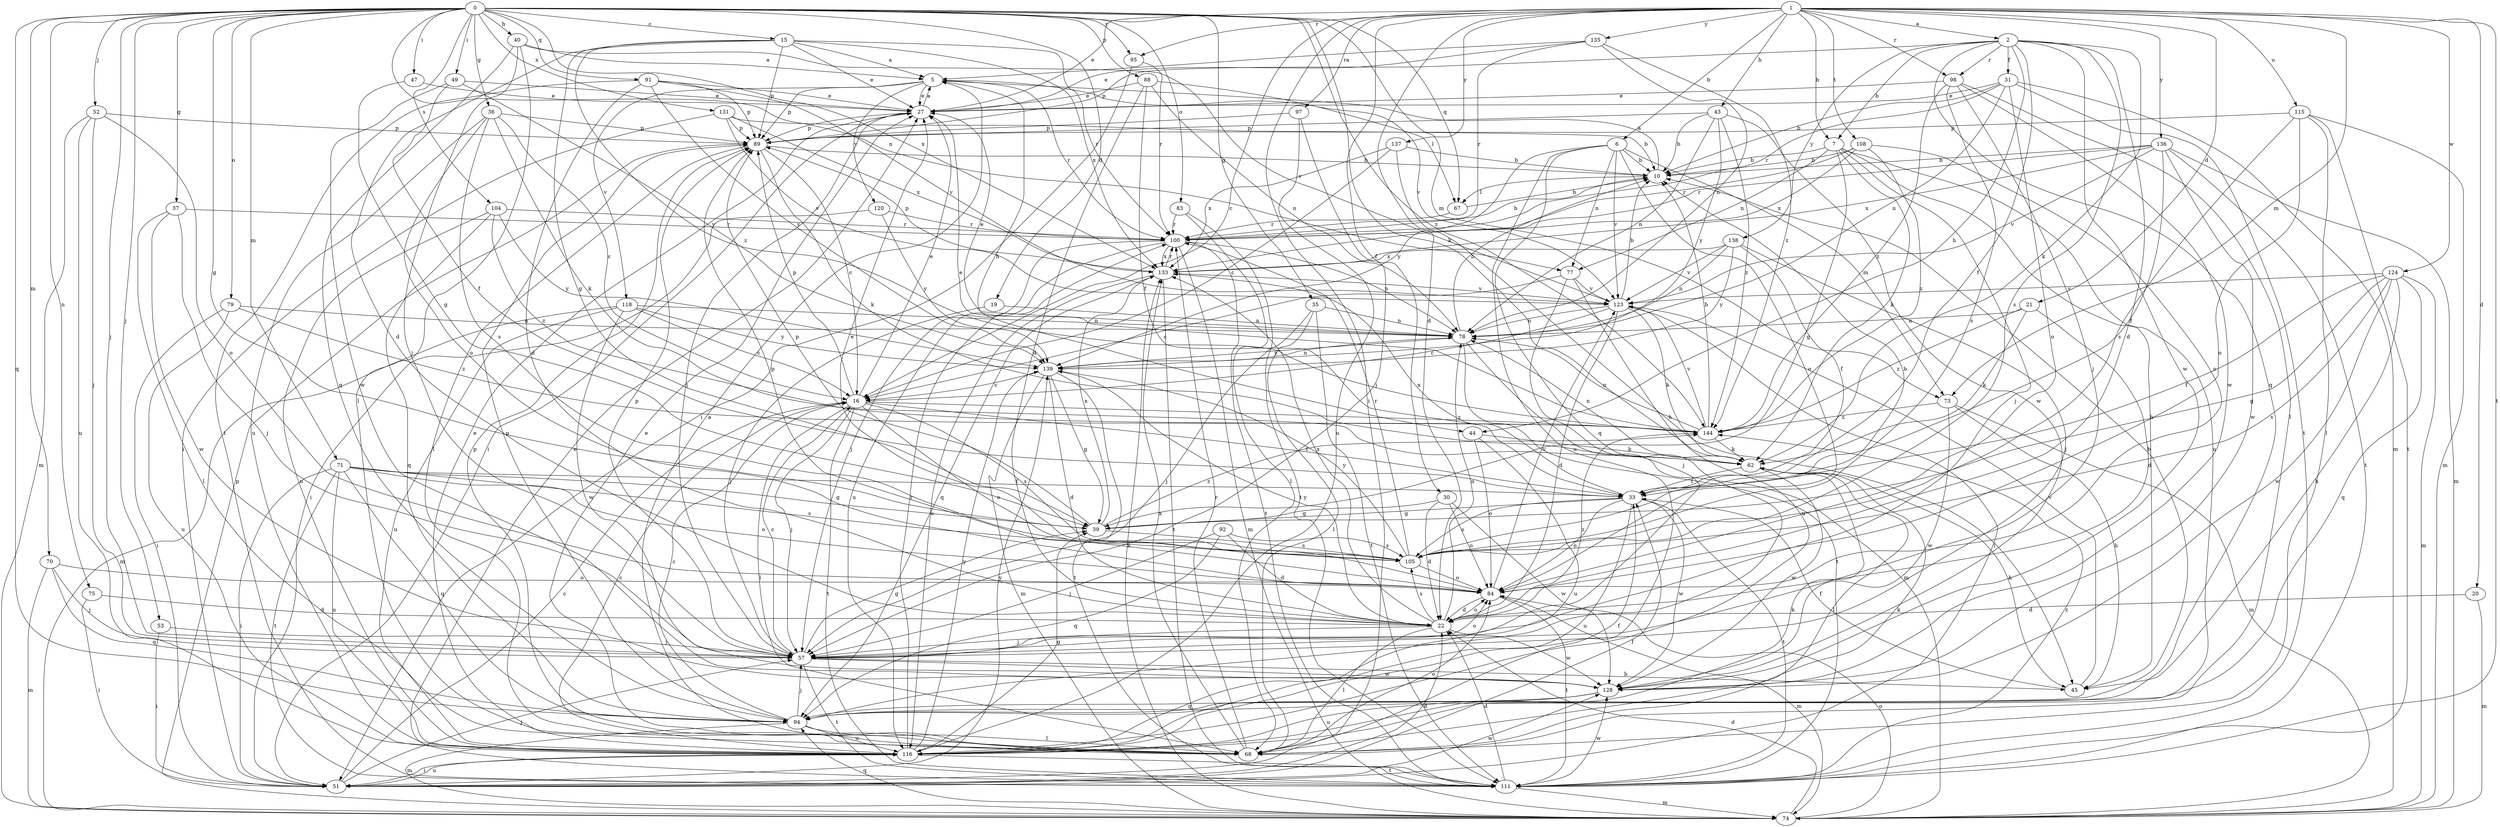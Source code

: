 strict digraph  {
0;
1;
2;
5;
6;
7;
10;
15;
16;
19;
20;
21;
22;
27;
30;
31;
33;
35;
36;
37;
39;
40;
43;
44;
45;
47;
49;
51;
52;
53;
57;
62;
67;
68;
70;
71;
73;
74;
75;
77;
78;
79;
83;
84;
88;
89;
91;
92;
94;
95;
97;
98;
100;
104;
105;
108;
111;
115;
116;
118;
120;
123;
124;
128;
131;
133;
135;
136;
137;
138;
139;
144;
0 -> 15  [label=c];
0 -> 19  [label=d];
0 -> 35  [label=g];
0 -> 36  [label=g];
0 -> 37  [label=g];
0 -> 39  [label=g];
0 -> 40  [label=h];
0 -> 47  [label=i];
0 -> 49  [label=i];
0 -> 52  [label=j];
0 -> 53  [label=j];
0 -> 57  [label=j];
0 -> 62  [label=k];
0 -> 67  [label=q];
0 -> 70  [label=m];
0 -> 71  [label=m];
0 -> 73  [label=m];
0 -> 75  [label=n];
0 -> 77  [label=n];
0 -> 79  [label=o];
0 -> 83  [label=o];
0 -> 88  [label=p];
0 -> 91  [label=q];
0 -> 94  [label=q];
0 -> 95  [label=r];
0 -> 104  [label=s];
0 -> 131  [label=x];
0 -> 133  [label=x];
0 -> 144  [label=z];
1 -> 2  [label=a];
1 -> 6  [label=b];
1 -> 7  [label=b];
1 -> 16  [label=c];
1 -> 20  [label=d];
1 -> 21  [label=d];
1 -> 22  [label=d];
1 -> 27  [label=e];
1 -> 30  [label=f];
1 -> 43  [label=h];
1 -> 51  [label=i];
1 -> 73  [label=m];
1 -> 95  [label=r];
1 -> 97  [label=r];
1 -> 98  [label=r];
1 -> 108  [label=t];
1 -> 111  [label=t];
1 -> 115  [label=u];
1 -> 124  [label=w];
1 -> 135  [label=y];
1 -> 136  [label=y];
1 -> 137  [label=y];
2 -> 7  [label=b];
2 -> 22  [label=d];
2 -> 31  [label=f];
2 -> 33  [label=f];
2 -> 44  [label=h];
2 -> 62  [label=k];
2 -> 89  [label=p];
2 -> 94  [label=q];
2 -> 98  [label=r];
2 -> 105  [label=s];
2 -> 128  [label=w];
2 -> 138  [label=y];
5 -> 27  [label=e];
5 -> 44  [label=h];
5 -> 67  [label=l];
5 -> 89  [label=p];
5 -> 100  [label=r];
5 -> 118  [label=v];
5 -> 120  [label=v];
6 -> 10  [label=b];
6 -> 73  [label=m];
6 -> 77  [label=n];
6 -> 84  [label=o];
6 -> 94  [label=q];
6 -> 116  [label=u];
6 -> 123  [label=v];
6 -> 139  [label=y];
7 -> 10  [label=b];
7 -> 39  [label=g];
7 -> 45  [label=h];
7 -> 57  [label=j];
7 -> 62  [label=k];
7 -> 77  [label=n];
7 -> 116  [label=u];
10 -> 5  [label=a];
10 -> 67  [label=l];
15 -> 5  [label=a];
15 -> 22  [label=d];
15 -> 27  [label=e];
15 -> 39  [label=g];
15 -> 89  [label=p];
15 -> 100  [label=r];
15 -> 133  [label=x];
15 -> 144  [label=z];
16 -> 27  [label=e];
16 -> 33  [label=f];
16 -> 57  [label=j];
16 -> 68  [label=l];
16 -> 84  [label=o];
16 -> 89  [label=p];
16 -> 105  [label=s];
16 -> 111  [label=t];
16 -> 144  [label=z];
19 -> 57  [label=j];
19 -> 78  [label=n];
20 -> 22  [label=d];
20 -> 74  [label=m];
21 -> 22  [label=d];
21 -> 62  [label=k];
21 -> 78  [label=n];
21 -> 144  [label=z];
22 -> 57  [label=j];
22 -> 68  [label=l];
22 -> 78  [label=n];
22 -> 84  [label=o];
22 -> 105  [label=s];
22 -> 128  [label=w];
22 -> 133  [label=x];
22 -> 139  [label=y];
22 -> 144  [label=z];
27 -> 5  [label=a];
27 -> 51  [label=i];
27 -> 57  [label=j];
27 -> 89  [label=p];
30 -> 22  [label=d];
30 -> 39  [label=g];
30 -> 84  [label=o];
30 -> 128  [label=w];
31 -> 10  [label=b];
31 -> 27  [label=e];
31 -> 74  [label=m];
31 -> 78  [label=n];
31 -> 84  [label=o];
31 -> 100  [label=r];
31 -> 111  [label=t];
33 -> 39  [label=g];
33 -> 84  [label=o];
33 -> 105  [label=s];
33 -> 111  [label=t];
33 -> 116  [label=u];
33 -> 128  [label=w];
33 -> 133  [label=x];
35 -> 57  [label=j];
35 -> 68  [label=l];
35 -> 78  [label=n];
35 -> 111  [label=t];
36 -> 16  [label=c];
36 -> 62  [label=k];
36 -> 84  [label=o];
36 -> 89  [label=p];
36 -> 105  [label=s];
36 -> 116  [label=u];
37 -> 57  [label=j];
37 -> 68  [label=l];
37 -> 100  [label=r];
37 -> 128  [label=w];
39 -> 89  [label=p];
39 -> 105  [label=s];
39 -> 133  [label=x];
39 -> 144  [label=z];
40 -> 5  [label=a];
40 -> 57  [label=j];
40 -> 68  [label=l];
40 -> 94  [label=q];
40 -> 123  [label=v];
43 -> 10  [label=b];
43 -> 78  [label=n];
43 -> 89  [label=p];
43 -> 128  [label=w];
43 -> 139  [label=y];
43 -> 144  [label=z];
44 -> 62  [label=k];
44 -> 84  [label=o];
44 -> 116  [label=u];
45 -> 33  [label=f];
45 -> 123  [label=v];
47 -> 27  [label=e];
47 -> 39  [label=g];
49 -> 27  [label=e];
49 -> 33  [label=f];
49 -> 128  [label=w];
49 -> 139  [label=y];
51 -> 16  [label=c];
51 -> 22  [label=d];
51 -> 33  [label=f];
51 -> 57  [label=j];
51 -> 116  [label=u];
51 -> 128  [label=w];
51 -> 139  [label=y];
52 -> 57  [label=j];
52 -> 74  [label=m];
52 -> 84  [label=o];
52 -> 89  [label=p];
52 -> 116  [label=u];
53 -> 51  [label=i];
53 -> 57  [label=j];
57 -> 16  [label=c];
57 -> 39  [label=g];
57 -> 45  [label=h];
57 -> 84  [label=o];
57 -> 89  [label=p];
57 -> 111  [label=t];
57 -> 128  [label=w];
62 -> 33  [label=f];
62 -> 45  [label=h];
62 -> 68  [label=l];
62 -> 78  [label=n];
62 -> 128  [label=w];
67 -> 10  [label=b];
67 -> 100  [label=r];
68 -> 5  [label=a];
68 -> 27  [label=e];
68 -> 33  [label=f];
68 -> 62  [label=k];
68 -> 84  [label=o];
68 -> 89  [label=p];
68 -> 100  [label=r];
68 -> 133  [label=x];
70 -> 57  [label=j];
70 -> 74  [label=m];
70 -> 84  [label=o];
70 -> 94  [label=q];
71 -> 33  [label=f];
71 -> 39  [label=g];
71 -> 51  [label=i];
71 -> 84  [label=o];
71 -> 94  [label=q];
71 -> 105  [label=s];
71 -> 111  [label=t];
71 -> 116  [label=u];
73 -> 45  [label=h];
73 -> 74  [label=m];
73 -> 128  [label=w];
73 -> 144  [label=z];
74 -> 22  [label=d];
74 -> 84  [label=o];
74 -> 89  [label=p];
74 -> 94  [label=q];
74 -> 133  [label=x];
75 -> 22  [label=d];
75 -> 51  [label=i];
77 -> 16  [label=c];
77 -> 57  [label=j];
77 -> 116  [label=u];
77 -> 123  [label=v];
78 -> 10  [label=b];
78 -> 27  [label=e];
78 -> 74  [label=m];
78 -> 111  [label=t];
78 -> 139  [label=y];
79 -> 51  [label=i];
79 -> 78  [label=n];
79 -> 116  [label=u];
79 -> 144  [label=z];
83 -> 68  [label=l];
83 -> 100  [label=r];
83 -> 111  [label=t];
84 -> 22  [label=d];
84 -> 74  [label=m];
84 -> 89  [label=p];
84 -> 111  [label=t];
84 -> 123  [label=v];
88 -> 22  [label=d];
88 -> 27  [label=e];
88 -> 33  [label=f];
88 -> 78  [label=n];
88 -> 123  [label=v];
89 -> 10  [label=b];
89 -> 16  [label=c];
89 -> 62  [label=k];
89 -> 68  [label=l];
91 -> 22  [label=d];
91 -> 27  [label=e];
91 -> 89  [label=p];
91 -> 111  [label=t];
91 -> 123  [label=v];
91 -> 139  [label=y];
92 -> 22  [label=d];
92 -> 57  [label=j];
92 -> 94  [label=q];
92 -> 105  [label=s];
94 -> 10  [label=b];
94 -> 16  [label=c];
94 -> 57  [label=j];
94 -> 68  [label=l];
94 -> 74  [label=m];
94 -> 89  [label=p];
94 -> 116  [label=u];
95 -> 51  [label=i];
95 -> 100  [label=r];
97 -> 57  [label=j];
97 -> 89  [label=p];
97 -> 116  [label=u];
98 -> 27  [label=e];
98 -> 57  [label=j];
98 -> 68  [label=l];
98 -> 105  [label=s];
98 -> 128  [label=w];
98 -> 144  [label=z];
100 -> 10  [label=b];
100 -> 57  [label=j];
100 -> 74  [label=m];
100 -> 78  [label=n];
100 -> 111  [label=t];
100 -> 116  [label=u];
100 -> 133  [label=x];
104 -> 94  [label=q];
104 -> 100  [label=r];
104 -> 116  [label=u];
104 -> 139  [label=y];
104 -> 144  [label=z];
105 -> 10  [label=b];
105 -> 27  [label=e];
105 -> 84  [label=o];
105 -> 100  [label=r];
105 -> 139  [label=y];
108 -> 10  [label=b];
108 -> 84  [label=o];
108 -> 100  [label=r];
108 -> 133  [label=x];
108 -> 144  [label=z];
111 -> 22  [label=d];
111 -> 27  [label=e];
111 -> 74  [label=m];
111 -> 128  [label=w];
111 -> 144  [label=z];
115 -> 68  [label=l];
115 -> 74  [label=m];
115 -> 84  [label=o];
115 -> 89  [label=p];
115 -> 105  [label=s];
115 -> 111  [label=t];
116 -> 16  [label=c];
116 -> 27  [label=e];
116 -> 39  [label=g];
116 -> 51  [label=i];
116 -> 62  [label=k];
116 -> 100  [label=r];
116 -> 111  [label=t];
116 -> 139  [label=y];
118 -> 16  [label=c];
118 -> 74  [label=m];
118 -> 78  [label=n];
118 -> 116  [label=u];
118 -> 128  [label=w];
118 -> 139  [label=y];
120 -> 51  [label=i];
120 -> 100  [label=r];
120 -> 139  [label=y];
123 -> 10  [label=b];
123 -> 16  [label=c];
123 -> 22  [label=d];
123 -> 51  [label=i];
123 -> 62  [label=k];
123 -> 78  [label=n];
124 -> 33  [label=f];
124 -> 39  [label=g];
124 -> 45  [label=h];
124 -> 74  [label=m];
124 -> 94  [label=q];
124 -> 105  [label=s];
124 -> 123  [label=v];
124 -> 128  [label=w];
128 -> 94  [label=q];
128 -> 116  [label=u];
131 -> 10  [label=b];
131 -> 51  [label=i];
131 -> 89  [label=p];
131 -> 123  [label=v];
131 -> 133  [label=x];
133 -> 89  [label=p];
133 -> 94  [label=q];
133 -> 100  [label=r];
133 -> 111  [label=t];
133 -> 116  [label=u];
133 -> 123  [label=v];
135 -> 5  [label=a];
135 -> 27  [label=e];
135 -> 78  [label=n];
135 -> 100  [label=r];
135 -> 144  [label=z];
136 -> 10  [label=b];
136 -> 33  [label=f];
136 -> 74  [label=m];
136 -> 100  [label=r];
136 -> 111  [label=t];
136 -> 123  [label=v];
136 -> 128  [label=w];
136 -> 133  [label=x];
137 -> 10  [label=b];
137 -> 16  [label=c];
137 -> 45  [label=h];
137 -> 133  [label=x];
138 -> 33  [label=f];
138 -> 57  [label=j];
138 -> 78  [label=n];
138 -> 123  [label=v];
138 -> 133  [label=x];
138 -> 139  [label=y];
139 -> 16  [label=c];
139 -> 22  [label=d];
139 -> 39  [label=g];
139 -> 74  [label=m];
139 -> 78  [label=n];
139 -> 111  [label=t];
144 -> 10  [label=b];
144 -> 27  [label=e];
144 -> 62  [label=k];
144 -> 78  [label=n];
144 -> 123  [label=v];
}
